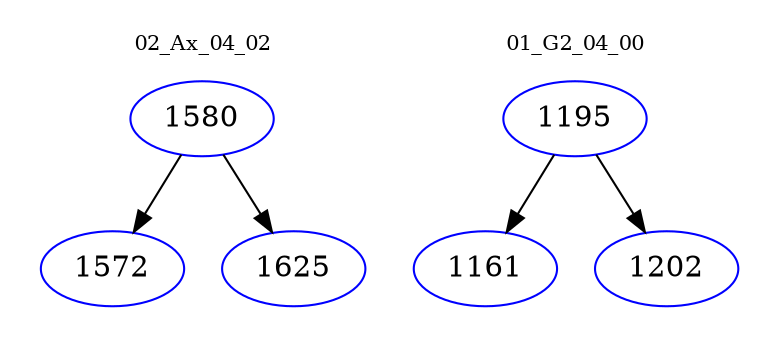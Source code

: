 digraph{
subgraph cluster_0 {
color = white
label = "02_Ax_04_02";
fontsize=10;
T0_1580 [label="1580", color="blue"]
T0_1580 -> T0_1572 [color="black"]
T0_1572 [label="1572", color="blue"]
T0_1580 -> T0_1625 [color="black"]
T0_1625 [label="1625", color="blue"]
}
subgraph cluster_1 {
color = white
label = "01_G2_04_00";
fontsize=10;
T1_1195 [label="1195", color="blue"]
T1_1195 -> T1_1161 [color="black"]
T1_1161 [label="1161", color="blue"]
T1_1195 -> T1_1202 [color="black"]
T1_1202 [label="1202", color="blue"]
}
}
